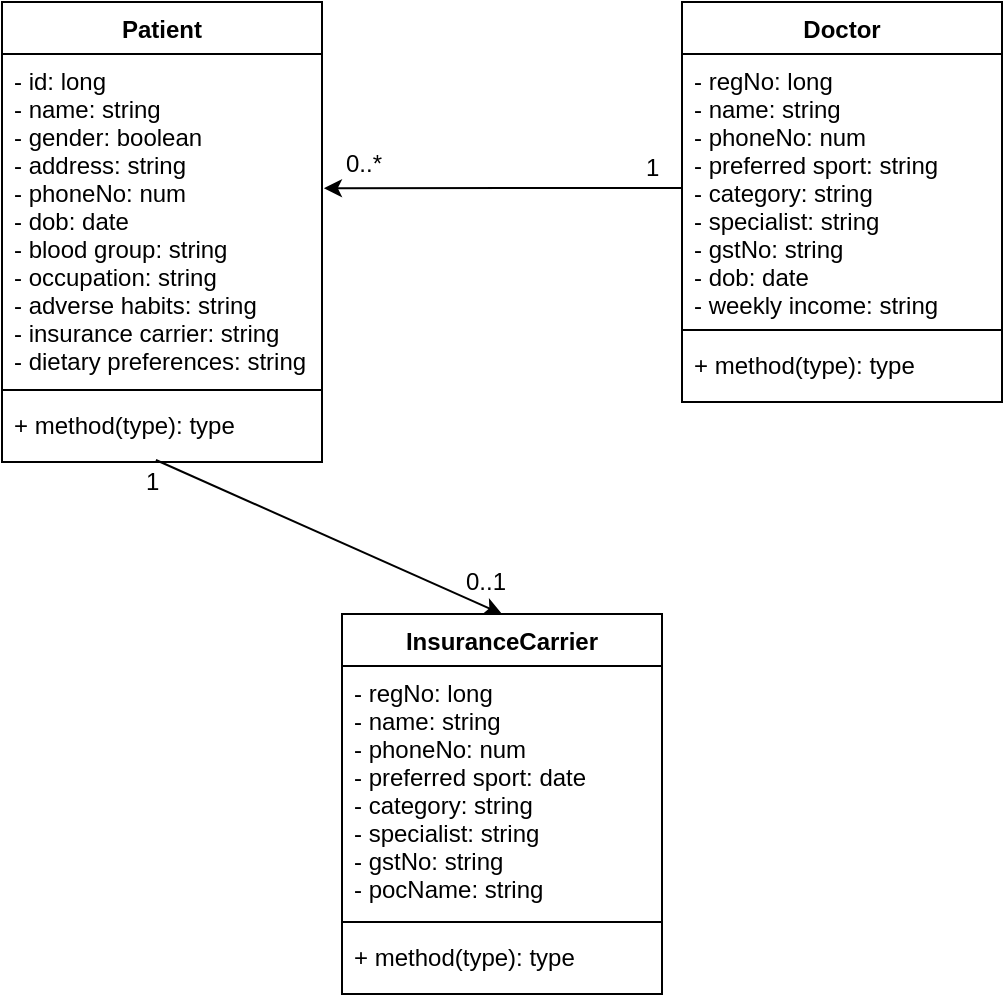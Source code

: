 <mxfile version="10.7.5" type="device"><diagram id="JTKOUj6Gy818Wf0-ONzn" name="Page-1"><mxGraphModel dx="840" dy="403" grid="1" gridSize="10" guides="1" tooltips="1" connect="1" arrows="1" fold="1" page="1" pageScale="1" pageWidth="850" pageHeight="1100" math="0" shadow="0"><root><mxCell id="0"/><mxCell id="1" parent="0"/><mxCell id="goIDr_m52E69jmR9z1tz-69" value="Patient" style="swimlane;fontStyle=1;align=center;verticalAlign=top;childLayout=stackLayout;horizontal=1;startSize=26;horizontalStack=0;resizeParent=1;resizeParentMax=0;resizeLast=0;collapsible=1;marginBottom=0;fillColor=none;" vertex="1" parent="1"><mxGeometry x="180" y="240" width="160" height="230" as="geometry"/></mxCell><mxCell id="goIDr_m52E69jmR9z1tz-70" value="- id: long&#10;- name: string&#10;- gender: boolean&#10;- address: string&#10;- phoneNo: num&#10;- dob: date&#10;- blood group: string&#10;- occupation: string&#10;- adverse habits: string&#10;- insurance carrier: string&#10;- dietary preferences: string&#10;" style="text;strokeColor=none;fillColor=none;align=left;verticalAlign=top;spacingLeft=4;spacingRight=4;overflow=hidden;rotatable=0;points=[[0,0.5],[1,0.5]];portConstraint=eastwest;" vertex="1" parent="goIDr_m52E69jmR9z1tz-69"><mxGeometry y="26" width="160" height="164" as="geometry"/></mxCell><mxCell id="goIDr_m52E69jmR9z1tz-71" value="" style="line;strokeWidth=1;fillColor=none;align=left;verticalAlign=middle;spacingTop=-1;spacingLeft=3;spacingRight=3;rotatable=0;labelPosition=right;points=[];portConstraint=eastwest;" vertex="1" parent="goIDr_m52E69jmR9z1tz-69"><mxGeometry y="190" width="160" height="8" as="geometry"/></mxCell><mxCell id="goIDr_m52E69jmR9z1tz-72" value="+ method(type): type" style="text;strokeColor=none;fillColor=none;align=left;verticalAlign=top;spacingLeft=4;spacingRight=4;overflow=hidden;rotatable=0;points=[[0,0.5],[1,0.5]];portConstraint=eastwest;" vertex="1" parent="goIDr_m52E69jmR9z1tz-69"><mxGeometry y="198" width="160" height="32" as="geometry"/></mxCell><mxCell id="goIDr_m52E69jmR9z1tz-73" value="Doctor" style="swimlane;fontStyle=1;align=center;verticalAlign=top;childLayout=stackLayout;horizontal=1;startSize=26;horizontalStack=0;resizeParent=1;resizeParentMax=0;resizeLast=0;collapsible=1;marginBottom=0;fillColor=none;" vertex="1" parent="1"><mxGeometry x="520" y="240" width="160" height="200" as="geometry"/></mxCell><mxCell id="goIDr_m52E69jmR9z1tz-74" value="- regNo: long&#10;- name: string&#10;- phoneNo: num&#10;- preferred sport: string&#10;- category: string&#10;- specialist: string&#10;- gstNo: string&#10;- dob: date&#10;- weekly income: string&#10;" style="text;strokeColor=none;fillColor=none;align=left;verticalAlign=top;spacingLeft=4;spacingRight=4;overflow=hidden;rotatable=0;points=[[0,0.5],[1,0.5]];portConstraint=eastwest;" vertex="1" parent="goIDr_m52E69jmR9z1tz-73"><mxGeometry y="26" width="160" height="134" as="geometry"/></mxCell><mxCell id="goIDr_m52E69jmR9z1tz-75" value="" style="line;strokeWidth=1;fillColor=none;align=left;verticalAlign=middle;spacingTop=-1;spacingLeft=3;spacingRight=3;rotatable=0;labelPosition=right;points=[];portConstraint=eastwest;" vertex="1" parent="goIDr_m52E69jmR9z1tz-73"><mxGeometry y="160" width="160" height="8" as="geometry"/></mxCell><mxCell id="goIDr_m52E69jmR9z1tz-76" value="+ method(type): type" style="text;strokeColor=none;fillColor=none;align=left;verticalAlign=top;spacingLeft=4;spacingRight=4;overflow=hidden;rotatable=0;points=[[0,0.5],[1,0.5]];portConstraint=eastwest;" vertex="1" parent="goIDr_m52E69jmR9z1tz-73"><mxGeometry y="168" width="160" height="32" as="geometry"/></mxCell><mxCell id="goIDr_m52E69jmR9z1tz-78" value="InsuranceCarrier" style="swimlane;fontStyle=1;align=center;verticalAlign=top;childLayout=stackLayout;horizontal=1;startSize=26;horizontalStack=0;resizeParent=1;resizeParentMax=0;resizeLast=0;collapsible=1;marginBottom=0;fillColor=none;" vertex="1" parent="1"><mxGeometry x="350" y="546" width="160" height="190" as="geometry"/></mxCell><mxCell id="goIDr_m52E69jmR9z1tz-79" value="- regNo: long&#10;- name: string&#10;- phoneNo: num&#10;- preferred sport: date&#10;- category: string&#10;- specialist: string&#10;- gstNo: string&#10;- pocName: string&#10;" style="text;strokeColor=none;fillColor=none;align=left;verticalAlign=top;spacingLeft=4;spacingRight=4;overflow=hidden;rotatable=0;points=[[0,0.5],[1,0.5]];portConstraint=eastwest;" vertex="1" parent="goIDr_m52E69jmR9z1tz-78"><mxGeometry y="26" width="160" height="124" as="geometry"/></mxCell><mxCell id="goIDr_m52E69jmR9z1tz-80" value="" style="line;strokeWidth=1;fillColor=none;align=left;verticalAlign=middle;spacingTop=-1;spacingLeft=3;spacingRight=3;rotatable=0;labelPosition=right;points=[];portConstraint=eastwest;" vertex="1" parent="goIDr_m52E69jmR9z1tz-78"><mxGeometry y="150" width="160" height="8" as="geometry"/></mxCell><mxCell id="goIDr_m52E69jmR9z1tz-81" value="+ method(type): type" style="text;strokeColor=none;fillColor=none;align=left;verticalAlign=top;spacingLeft=4;spacingRight=4;overflow=hidden;rotatable=0;points=[[0,0.5],[1,0.5]];portConstraint=eastwest;" vertex="1" parent="goIDr_m52E69jmR9z1tz-78"><mxGeometry y="158" width="160" height="32" as="geometry"/></mxCell><mxCell id="goIDr_m52E69jmR9z1tz-84" value="" style="endArrow=classic;html=1;entryX=1.006;entryY=0.409;entryDx=0;entryDy=0;entryPerimeter=0;exitX=0;exitY=0.5;exitDx=0;exitDy=0;" edge="1" parent="1" source="goIDr_m52E69jmR9z1tz-74" target="goIDr_m52E69jmR9z1tz-70"><mxGeometry width="50" height="50" relative="1" as="geometry"><mxPoint x="410" y="454" as="sourcePoint"/><mxPoint x="460" y="404" as="targetPoint"/></mxGeometry></mxCell><mxCell id="goIDr_m52E69jmR9z1tz-85" value="" style="endArrow=classic;html=1;entryX=0.5;entryY=0;entryDx=0;entryDy=0;exitX=0.481;exitY=0.969;exitDx=0;exitDy=0;exitPerimeter=0;" edge="1" parent="1" source="goIDr_m52E69jmR9z1tz-72" target="goIDr_m52E69jmR9z1tz-78"><mxGeometry width="50" height="50" relative="1" as="geometry"><mxPoint x="350" y="520" as="sourcePoint"/><mxPoint x="400" y="470" as="targetPoint"/></mxGeometry></mxCell><mxCell id="goIDr_m52E69jmR9z1tz-86" value="0..*" style="text;html=1;resizable=0;points=[];autosize=1;align=left;verticalAlign=top;spacingTop=-4;" vertex="1" parent="1"><mxGeometry x="350" y="311" width="30" height="20" as="geometry"/></mxCell><mxCell id="goIDr_m52E69jmR9z1tz-87" value="1" style="text;html=1;resizable=0;points=[];autosize=1;align=left;verticalAlign=top;spacingTop=-4;" vertex="1" parent="1"><mxGeometry x="500" y="313" width="20" height="20" as="geometry"/></mxCell><mxCell id="goIDr_m52E69jmR9z1tz-90" value="1" style="text;html=1;resizable=0;points=[];autosize=1;align=left;verticalAlign=top;spacingTop=-4;" vertex="1" parent="1"><mxGeometry x="250" y="470" width="20" height="20" as="geometry"/></mxCell><mxCell id="goIDr_m52E69jmR9z1tz-91" value="0..1" style="text;html=1;resizable=0;points=[];autosize=1;align=left;verticalAlign=top;spacingTop=-4;" vertex="1" parent="1"><mxGeometry x="410" y="520" width="40" height="20" as="geometry"/></mxCell></root></mxGraphModel></diagram></mxfile>